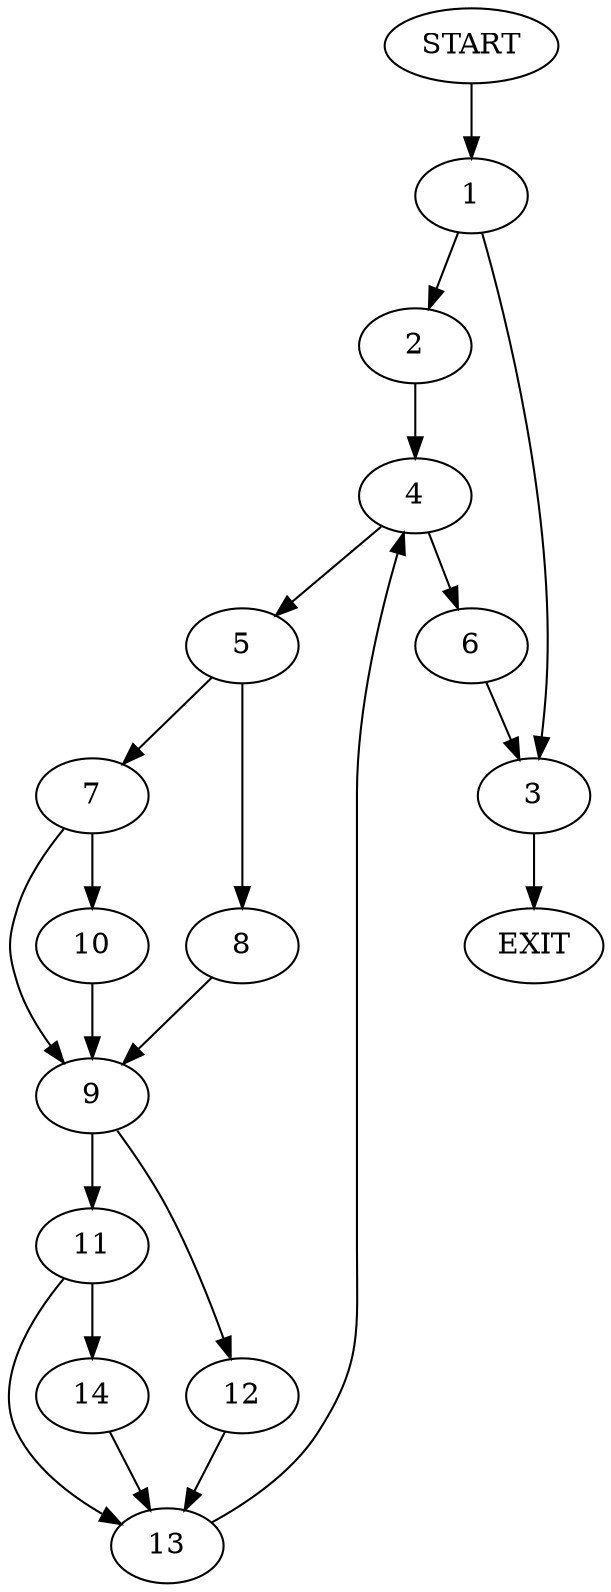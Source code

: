 digraph {
0 [label="START"]
15 [label="EXIT"]
0 -> 1
1 -> 2
1 -> 3
2 -> 4
3 -> 15
4 -> 5
4 -> 6
6 -> 3
5 -> 7
5 -> 8
7 -> 9
7 -> 10
8 -> 9
9 -> 11
9 -> 12
10 -> 9
11 -> 13
11 -> 14
12 -> 13
13 -> 4
14 -> 13
}
